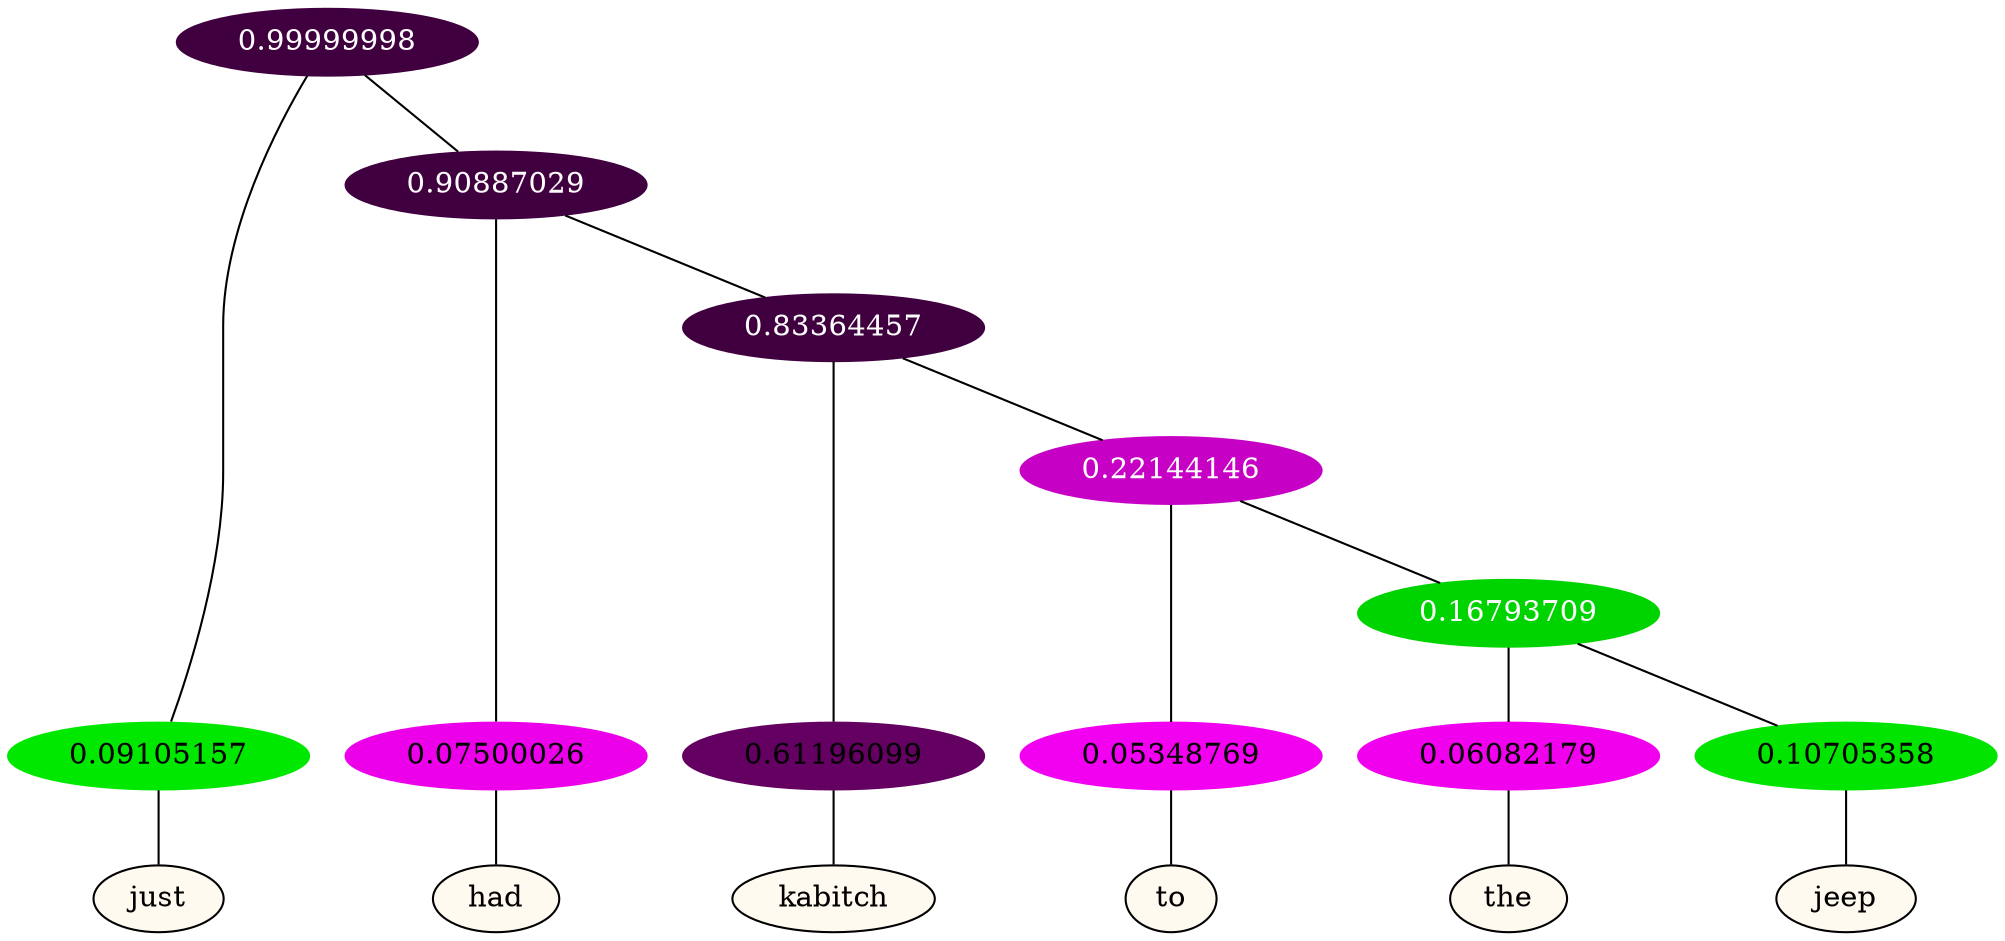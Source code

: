 graph {
	node [format=png height=0.15 nodesep=0.001 ordering=out overlap=prism overlap_scaling=0.01 ranksep=0.001 ratio=0.2 style=filled width=0.15]
	{
		rank=same
		a_w_1 [label=just color=black fillcolor=floralwhite style="filled,solid"]
		a_w_3 [label=had color=black fillcolor=floralwhite style="filled,solid"]
		a_w_5 [label=kabitch color=black fillcolor=floralwhite style="filled,solid"]
		a_w_7 [label=to color=black fillcolor=floralwhite style="filled,solid"]
		a_w_9 [label=the color=black fillcolor=floralwhite style="filled,solid"]
		a_w_10 [label=jeep color=black fillcolor=floralwhite style="filled,solid"]
	}
	a_n_1 -- a_w_1
	a_n_3 -- a_w_3
	a_n_5 -- a_w_5
	a_n_7 -- a_w_7
	a_n_9 -- a_w_9
	a_n_10 -- a_w_10
	{
		rank=same
		a_n_1 [label=0.09105157 color="0.334 1.000 0.909" fontcolor=black]
		a_n_3 [label=0.07500026 color="0.835 1.000 0.925" fontcolor=black]
		a_n_5 [label=0.61196099 color="0.835 1.000 0.388" fontcolor=black]
		a_n_7 [label=0.05348769 color="0.835 1.000 0.947" fontcolor=black]
		a_n_9 [label=0.06082179 color="0.835 1.000 0.939" fontcolor=black]
		a_n_10 [label=0.10705358 color="0.334 1.000 0.893" fontcolor=black]
	}
	a_n_0 [label=0.99999998 color="0.835 1.000 0.250" fontcolor=grey99]
	a_n_0 -- a_n_1
	a_n_2 [label=0.90887029 color="0.835 1.000 0.250" fontcolor=grey99]
	a_n_0 -- a_n_2
	a_n_2 -- a_n_3
	a_n_4 [label=0.83364457 color="0.835 1.000 0.250" fontcolor=grey99]
	a_n_2 -- a_n_4
	a_n_4 -- a_n_5
	a_n_6 [label=0.22144146 color="0.835 1.000 0.779" fontcolor=grey99]
	a_n_4 -- a_n_6
	a_n_6 -- a_n_7
	a_n_8 [label=0.16793709 color="0.334 1.000 0.832" fontcolor=grey99]
	a_n_6 -- a_n_8
	a_n_8 -- a_n_9
	a_n_8 -- a_n_10
}
